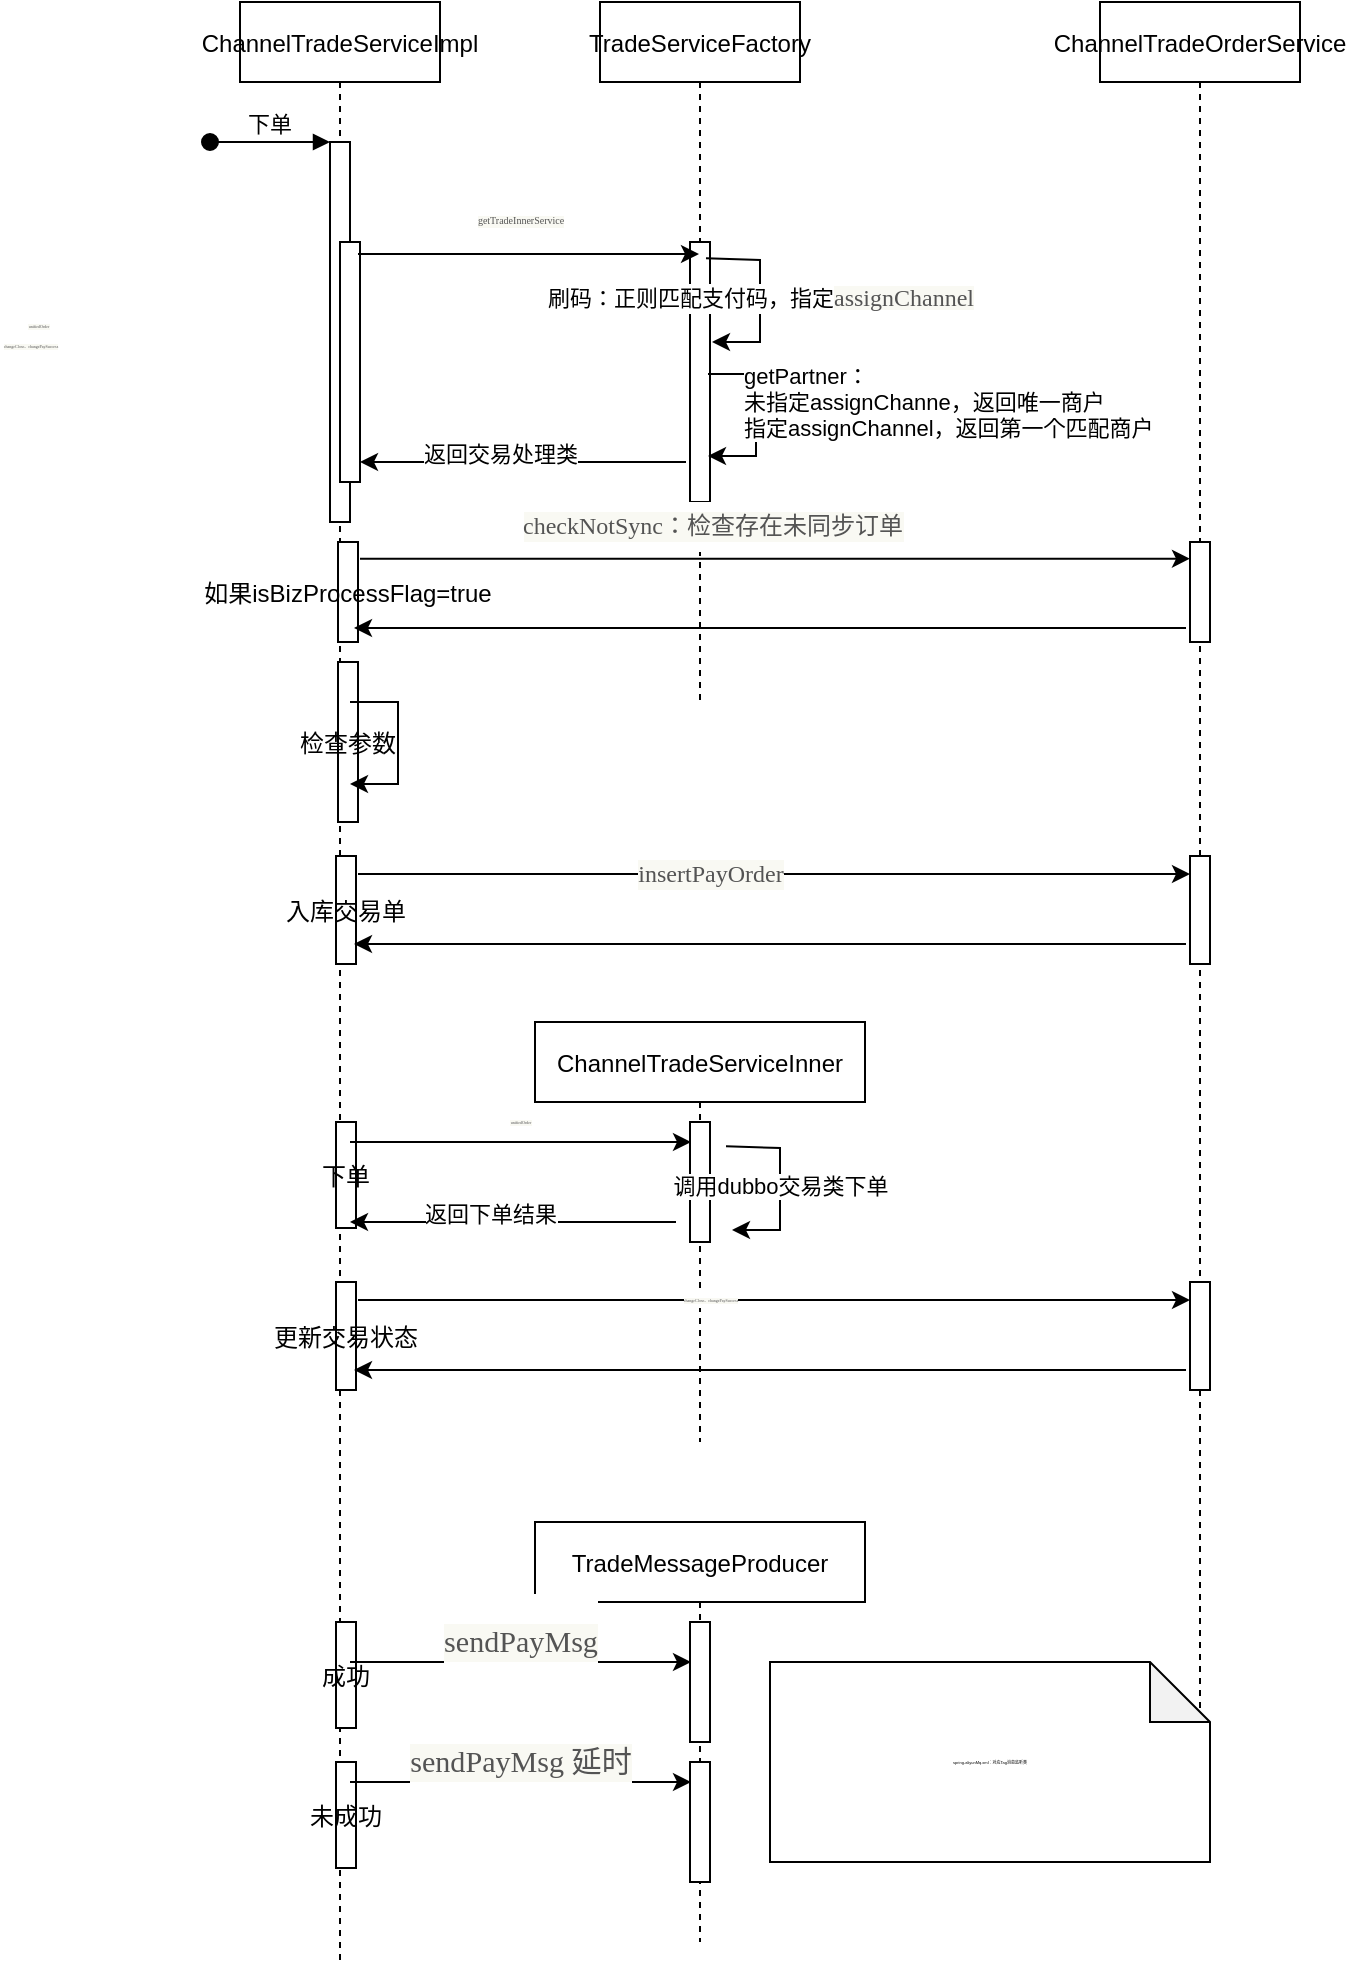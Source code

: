 <mxfile version="13.5.3" type="github">
  <diagram id="kgpKYQtTHZ0yAKxKKP6v" name="Page-1">
    <mxGraphModel dx="2272" dy="834" grid="1" gridSize="10" guides="1" tooltips="1" connect="1" arrows="1" fold="1" page="1" pageScale="1" pageWidth="850" pageHeight="1100" math="0" shadow="0">
      <root>
        <mxCell id="0" />
        <mxCell id="1" parent="0" />
        <mxCell id="3nuBFxr9cyL0pnOWT2aG-1" value="ChannelTradeServiceImpl" style="shape=umlLifeline;perimeter=lifelinePerimeter;container=1;collapsible=0;recursiveResize=0;rounded=0;shadow=0;strokeWidth=1;" parent="1" vertex="1">
          <mxGeometry x="120" y="80" width="100" height="980" as="geometry" />
        </mxCell>
        <mxCell id="3nuBFxr9cyL0pnOWT2aG-2" value="" style="points=[];perimeter=orthogonalPerimeter;rounded=0;shadow=0;strokeWidth=1;" parent="3nuBFxr9cyL0pnOWT2aG-1" vertex="1">
          <mxGeometry x="45" y="70" width="10" height="190" as="geometry" />
        </mxCell>
        <mxCell id="3nuBFxr9cyL0pnOWT2aG-3" value="下单" style="verticalAlign=bottom;startArrow=oval;endArrow=block;startSize=8;shadow=0;strokeWidth=1;" parent="3nuBFxr9cyL0pnOWT2aG-1" target="3nuBFxr9cyL0pnOWT2aG-2" edge="1">
          <mxGeometry relative="1" as="geometry">
            <mxPoint x="-15" y="70" as="sourcePoint" />
          </mxGeometry>
        </mxCell>
        <mxCell id="3nuBFxr9cyL0pnOWT2aG-4" value="" style="points=[];perimeter=orthogonalPerimeter;rounded=0;shadow=0;strokeWidth=1;" parent="3nuBFxr9cyL0pnOWT2aG-1" vertex="1">
          <mxGeometry x="50" y="120" width="10" height="120" as="geometry" />
        </mxCell>
        <mxCell id="upaiQ6j6fznPRTDWuKnX-17" value="如果isBizProcessFlag=true" style="points=[];perimeter=orthogonalPerimeter;rounded=0;shadow=0;strokeWidth=1;" vertex="1" parent="3nuBFxr9cyL0pnOWT2aG-1">
          <mxGeometry x="49" y="270" width="10" height="50" as="geometry" />
        </mxCell>
        <mxCell id="upaiQ6j6fznPRTDWuKnX-29" value="检查参数" style="points=[];perimeter=orthogonalPerimeter;rounded=0;shadow=0;strokeWidth=1;" vertex="1" parent="3nuBFxr9cyL0pnOWT2aG-1">
          <mxGeometry x="49" y="330" width="10" height="80" as="geometry" />
        </mxCell>
        <mxCell id="upaiQ6j6fznPRTDWuKnX-44" value="下单" style="points=[];perimeter=orthogonalPerimeter;rounded=0;shadow=0;strokeWidth=1;" vertex="1" parent="3nuBFxr9cyL0pnOWT2aG-1">
          <mxGeometry x="48" y="560" width="10" height="53" as="geometry" />
        </mxCell>
        <mxCell id="upaiQ6j6fznPRTDWuKnX-68" value="成功" style="points=[];perimeter=orthogonalPerimeter;rounded=0;shadow=0;strokeWidth=1;" vertex="1" parent="3nuBFxr9cyL0pnOWT2aG-1">
          <mxGeometry x="48" y="810" width="10" height="53" as="geometry" />
        </mxCell>
        <mxCell id="upaiQ6j6fznPRTDWuKnX-78" value="未成功" style="points=[];perimeter=orthogonalPerimeter;rounded=0;shadow=0;strokeWidth=1;" vertex="1" parent="3nuBFxr9cyL0pnOWT2aG-1">
          <mxGeometry x="48" y="880" width="10" height="53" as="geometry" />
        </mxCell>
        <mxCell id="3nuBFxr9cyL0pnOWT2aG-5" value="TradeServiceFactory" style="shape=umlLifeline;perimeter=lifelinePerimeter;container=1;collapsible=0;recursiveResize=0;rounded=0;shadow=0;strokeWidth=1;" parent="1" vertex="1">
          <mxGeometry x="300" y="80" width="100" height="350" as="geometry" />
        </mxCell>
        <mxCell id="3nuBFxr9cyL0pnOWT2aG-6" value="" style="points=[];perimeter=orthogonalPerimeter;rounded=0;shadow=0;strokeWidth=1;" parent="3nuBFxr9cyL0pnOWT2aG-5" vertex="1">
          <mxGeometry x="45" y="120" width="10" height="130" as="geometry" />
        </mxCell>
        <mxCell id="upaiQ6j6fznPRTDWuKnX-13" value="刷码：正则匹配支付码，指定&lt;span style=&quot;background-color: rgb(249 , 249 , 243) ; color: rgb(84 , 84 , 84) ; font-family: &amp;#34;source code pro semibold&amp;#34;&quot;&gt;&lt;font style=&quot;font-size: 12px&quot;&gt;assignChannel&lt;/font&gt;&lt;/span&gt;" style="endArrow=classic;html=1;exitX=0.53;exitY=0.497;exitDx=0;exitDy=0;exitPerimeter=0;entryX=1.1;entryY=0.645;entryDx=0;entryDy=0;entryPerimeter=0;rounded=0;" edge="1" parent="3nuBFxr9cyL0pnOWT2aG-5">
          <mxGeometry width="50" height="50" relative="1" as="geometry">
            <mxPoint x="53" y="128.1" as="sourcePoint" />
            <mxPoint x="56" y="169.95" as="targetPoint" />
            <Array as="points">
              <mxPoint x="80" y="129" />
              <mxPoint x="80" y="170" />
            </Array>
          </mxGeometry>
        </mxCell>
        <mxCell id="upaiQ6j6fznPRTDWuKnX-3" value="" style="endArrow=classic;html=1;exitX=0.9;exitY=0.15;exitDx=0;exitDy=0;exitPerimeter=0;" edge="1" parent="1">
          <mxGeometry width="50" height="50" relative="1" as="geometry">
            <mxPoint x="179" y="206" as="sourcePoint" />
            <mxPoint x="349.5" y="206" as="targetPoint" />
          </mxGeometry>
        </mxCell>
        <mxCell id="upaiQ6j6fznPRTDWuKnX-4" value="&lt;span style=&quot;color: rgba(0 , 0 , 0 , 0) ; font-family: monospace ; font-size: 0px ; background-color: rgb(248 , 249 , 250)&quot;&gt;%3CmxGraphModel%3E%3Croot%3E%3CmxCell%20id%3D%220%22%2F%3E%3CmxCell%20id%3D%221%22%20parent%3D%220%22%2F%3E%3CmxCell%20id%3D%222%22%20value%3D%22%26lt%3Bpre%20style%3D%26quot%3Bbackground-color%3A%20rgb(249%20%2C%20249%20%2C%20243)%20%3B%20color%3A%20rgb(84%20%2C%2084%20%2C%2084)%20%3B%20font-family%3A%20%26amp%3B%2334%3Bsource%20code%20pro%20semibold%26amp%3B%2334%3B%20%3B%20font-size%3A%206px%26quot%3B%26gt%3BgetTradeInnerService%26lt%3B%2Fpre%26gt%3B%22%20style%3D%22edgeLabel%3Bhtml%3D1%3Balign%3Dcenter%3BverticalAlign%3Dmiddle%3Bresizable%3D0%3Bpoints%3D%5B%5D%3B%22%20vertex%3D%221%22%20connectable%3D%220%22%20parent%3D%221%22%3E%3CmxGeometry%20x%3D%22270%22%20y%3D%22240%22%20as%3D%22geometry%22%2F%3E%3C%2FmxCell%3E%3C%2Froot%3E%3C%2FmxGraphModel%3E&lt;/span&gt;" style="edgeLabel;html=1;align=center;verticalAlign=middle;resizable=0;points=[];" vertex="1" connectable="0" parent="upaiQ6j6fznPRTDWuKnX-3">
          <mxGeometry x="-0.191" y="3" relative="1" as="geometry">
            <mxPoint as="offset" />
          </mxGeometry>
        </mxCell>
        <mxCell id="upaiQ6j6fznPRTDWuKnX-15" value="&lt;pre style=&quot;background-color: rgb(249, 249, 243); color: rgb(84, 84, 84); font-family: &amp;quot;source code pro semibold&amp;quot;; font-size: 5px;&quot;&gt;getTradeInnerService&lt;/pre&gt;" style="edgeLabel;html=1;align=center;verticalAlign=middle;resizable=0;points=[];fontSize=5;" vertex="1" connectable="0" parent="upaiQ6j6fznPRTDWuKnX-3">
          <mxGeometry x="-0.226" y="2" relative="1" as="geometry">
            <mxPoint x="15" y="-15" as="offset" />
          </mxGeometry>
        </mxCell>
        <mxCell id="upaiQ6j6fznPRTDWuKnX-6" style="edgeStyle=orthogonalEdgeStyle;rounded=0;orthogonalLoop=1;jettySize=auto;html=1;entryX=1.2;entryY=0.458;entryDx=0;entryDy=0;entryPerimeter=0;" edge="1" parent="1">
          <mxGeometry relative="1" as="geometry">
            <mxPoint x="343" y="310.0" as="sourcePoint" />
            <mxPoint x="180" y="310.0" as="targetPoint" />
          </mxGeometry>
        </mxCell>
        <mxCell id="upaiQ6j6fznPRTDWuKnX-7" value="返回交易处理类" style="edgeLabel;html=1;align=center;verticalAlign=middle;resizable=0;points=[];" vertex="1" connectable="0" parent="upaiQ6j6fznPRTDWuKnX-6">
          <mxGeometry x="0.141" y="-4" relative="1" as="geometry">
            <mxPoint as="offset" />
          </mxGeometry>
        </mxCell>
        <mxCell id="upaiQ6j6fznPRTDWuKnX-16" value="&lt;div&gt;getPartner：&lt;/div&gt;未指定assignChanne，返回唯一商户&lt;br&gt;指定assignChannel，返回第一个匹配商户" style="endArrow=classic;html=1;entryX=1.1;entryY=0.645;entryDx=0;entryDy=0;entryPerimeter=0;rounded=0;align=left;" edge="1" parent="1">
          <mxGeometry x="-0.146" y="-8" width="50" height="50" relative="1" as="geometry">
            <mxPoint x="354" y="266" as="sourcePoint" />
            <mxPoint x="354" y="306.95" as="targetPoint" />
            <Array as="points">
              <mxPoint x="378" y="266" />
              <mxPoint x="378" y="307" />
            </Array>
            <mxPoint as="offset" />
          </mxGeometry>
        </mxCell>
        <mxCell id="upaiQ6j6fznPRTDWuKnX-19" value="ChannelTradeOrderService" style="shape=umlLifeline;perimeter=lifelinePerimeter;container=1;collapsible=0;recursiveResize=0;rounded=0;shadow=0;strokeWidth=1;" vertex="1" parent="1">
          <mxGeometry x="550" y="80" width="100" height="880" as="geometry" />
        </mxCell>
        <mxCell id="upaiQ6j6fznPRTDWuKnX-23" value="" style="points=[];perimeter=orthogonalPerimeter;rounded=0;shadow=0;strokeWidth=1;" vertex="1" parent="upaiQ6j6fznPRTDWuKnX-19">
          <mxGeometry x="45" y="270" width="10" height="50" as="geometry" />
        </mxCell>
        <mxCell id="upaiQ6j6fznPRTDWuKnX-24" value="" style="endArrow=classic;html=1;exitX=1.1;exitY=0.167;exitDx=0;exitDy=0;exitPerimeter=0;" edge="1" parent="1" source="upaiQ6j6fznPRTDWuKnX-17" target="upaiQ6j6fznPRTDWuKnX-23">
          <mxGeometry width="50" height="50" relative="1" as="geometry">
            <mxPoint x="180" y="370" as="sourcePoint" />
            <mxPoint x="350.5" y="370" as="targetPoint" />
          </mxGeometry>
        </mxCell>
        <mxCell id="upaiQ6j6fznPRTDWuKnX-25" value="&lt;span style=&quot;color: rgba(0 , 0 , 0 , 0) ; font-family: monospace ; font-size: 0px ; background-color: rgb(248 , 249 , 250)&quot;&gt;%3CmxGraphModel%3E%3Croot%3E%3CmxCell%20id%3D%220%22%2F%3E%3CmxCell%20id%3D%221%22%20parent%3D%220%22%2F%3E%3CmxCell%20id%3D%222%22%20value%3D%22%26lt%3Bpre%20style%3D%26quot%3Bbackground-color%3A%20rgb(249%20%2C%20249%20%2C%20243)%20%3B%20color%3A%20rgb(84%20%2C%2084%20%2C%2084)%20%3B%20font-family%3A%20%26amp%3B%2334%3Bsource%20code%20pro%20semibold%26amp%3B%2334%3B%20%3B%20font-size%3A%206px%26quot%3B%26gt%3BgetTradeInnerService%26lt%3B%2Fpre%26gt%3B%22%20style%3D%22edgeLabel%3Bhtml%3D1%3Balign%3Dcenter%3BverticalAlign%3Dmiddle%3Bresizable%3D0%3Bpoints%3D%5B%5D%3B%22%20vertex%3D%221%22%20connectable%3D%220%22%20parent%3D%221%22%3E%3CmxGeometry%20x%3D%22270%22%20y%3D%22240%22%20as%3D%22geometry%22%2F%3E%3C%2FmxCell%3E%3C%2Froot%3E%3C%2FmxGraphModel%3E&lt;/span&gt;" style="edgeLabel;html=1;align=center;verticalAlign=middle;resizable=0;points=[];" vertex="1" connectable="0" parent="upaiQ6j6fznPRTDWuKnX-24">
          <mxGeometry x="-0.191" y="3" relative="1" as="geometry">
            <mxPoint as="offset" />
          </mxGeometry>
        </mxCell>
        <mxCell id="upaiQ6j6fznPRTDWuKnX-26" value="&lt;pre style=&quot;background-color: rgb(249 , 249 , 243) ; color: rgb(84 , 84 , 84) ; font-family: &amp;#34;source code pro semibold&amp;#34;&quot;&gt;&lt;pre style=&quot;font-family: &amp;#34;source code pro semibold&amp;#34;&quot;&gt;&lt;font style=&quot;font-size: 12px&quot;&gt;checkNotSync：检查存在未同步订单&lt;/font&gt;&lt;/pre&gt;&lt;/pre&gt;" style="edgeLabel;html=1;align=center;verticalAlign=middle;resizable=0;points=[];fontSize=5;" vertex="1" connectable="0" parent="upaiQ6j6fznPRTDWuKnX-24">
          <mxGeometry x="-0.226" y="2" relative="1" as="geometry">
            <mxPoint x="15" y="-15" as="offset" />
          </mxGeometry>
        </mxCell>
        <mxCell id="upaiQ6j6fznPRTDWuKnX-27" style="edgeStyle=orthogonalEdgeStyle;rounded=0;orthogonalLoop=1;jettySize=auto;html=1;entryX=1.2;entryY=0.458;entryDx=0;entryDy=0;entryPerimeter=0;exitX=0.1;exitY=0.778;exitDx=0;exitDy=0;exitPerimeter=0;" edge="1" parent="1">
          <mxGeometry relative="1" as="geometry">
            <mxPoint x="593" y="393.02" as="sourcePoint" />
            <mxPoint x="177" y="393" as="targetPoint" />
          </mxGeometry>
        </mxCell>
        <mxCell id="upaiQ6j6fznPRTDWuKnX-32" value="&lt;div&gt;&lt;/div&gt;" style="endArrow=classic;html=1;entryX=1.1;entryY=0.645;entryDx=0;entryDy=0;entryPerimeter=0;rounded=0;align=left;" edge="1" parent="1">
          <mxGeometry x="-0.146" y="-8" width="50" height="50" relative="1" as="geometry">
            <mxPoint x="175" y="430" as="sourcePoint" />
            <mxPoint x="175" y="470.95" as="targetPoint" />
            <Array as="points">
              <mxPoint x="199" y="430" />
              <mxPoint x="199" y="471" />
            </Array>
            <mxPoint as="offset" />
          </mxGeometry>
        </mxCell>
        <mxCell id="upaiQ6j6fznPRTDWuKnX-35" value="入库交易单" style="points=[];perimeter=orthogonalPerimeter;rounded=0;shadow=0;strokeWidth=1;" vertex="1" parent="1">
          <mxGeometry x="168" y="507" width="10" height="54" as="geometry" />
        </mxCell>
        <mxCell id="upaiQ6j6fznPRTDWuKnX-36" value="" style="points=[];perimeter=orthogonalPerimeter;rounded=0;shadow=0;strokeWidth=1;" vertex="1" parent="1">
          <mxGeometry x="595" y="507" width="10" height="54" as="geometry" />
        </mxCell>
        <mxCell id="upaiQ6j6fznPRTDWuKnX-37" value="" style="endArrow=classic;html=1;exitX=1.1;exitY=0.167;exitDx=0;exitDy=0;exitPerimeter=0;" edge="1" source="upaiQ6j6fznPRTDWuKnX-35" target="upaiQ6j6fznPRTDWuKnX-36" parent="1">
          <mxGeometry width="50" height="50" relative="1" as="geometry">
            <mxPoint x="180" y="527" as="sourcePoint" />
            <mxPoint x="350.5" y="527" as="targetPoint" />
          </mxGeometry>
        </mxCell>
        <mxCell id="upaiQ6j6fznPRTDWuKnX-38" value="&lt;span style=&quot;color: rgba(0 , 0 , 0 , 0) ; font-family: monospace ; font-size: 0px ; background-color: rgb(248 , 249 , 250)&quot;&gt;%3CmxGraphModel%3E%3Croot%3E%3CmxCell%20id%3D%220%22%2F%3E%3CmxCell%20id%3D%221%22%20parent%3D%220%22%2F%3E%3CmxCell%20id%3D%222%22%20value%3D%22%26lt%3Bpre%20style%3D%26quot%3Bbackground-color%3A%20rgb(249%20%2C%20249%20%2C%20243)%20%3B%20color%3A%20rgb(84%20%2C%2084%20%2C%2084)%20%3B%20font-family%3A%20%26amp%3B%2334%3Bsource%20code%20pro%20semibold%26amp%3B%2334%3B%20%3B%20font-size%3A%206px%26quot%3B%26gt%3BgetTradeInnerService%26lt%3B%2Fpre%26gt%3B%22%20style%3D%22edgeLabel%3Bhtml%3D1%3Balign%3Dcenter%3BverticalAlign%3Dmiddle%3Bresizable%3D0%3Bpoints%3D%5B%5D%3B%22%20vertex%3D%221%22%20connectable%3D%220%22%20parent%3D%221%22%3E%3CmxGeometry%20x%3D%22270%22%20y%3D%22240%22%20as%3D%22geometry%22%2F%3E%3C%2FmxCell%3E%3C%2Froot%3E%3C%2FmxGraphModel%3E&lt;/span&gt;" style="edgeLabel;html=1;align=center;verticalAlign=middle;resizable=0;points=[];" vertex="1" connectable="0" parent="upaiQ6j6fznPRTDWuKnX-37">
          <mxGeometry x="-0.191" y="3" relative="1" as="geometry">
            <mxPoint as="offset" />
          </mxGeometry>
        </mxCell>
        <mxCell id="upaiQ6j6fznPRTDWuKnX-39" value="&lt;pre style=&quot;background-color: rgb(249 , 249 , 243) ; color: rgb(84 , 84 , 84) ; font-family: &amp;#34;source code pro semibold&amp;#34;&quot;&gt;&lt;font style=&quot;font-size: 12px&quot;&gt;insertPayOrder&lt;/font&gt;&lt;/pre&gt;" style="edgeLabel;html=1;align=center;verticalAlign=middle;resizable=0;points=[];fontSize=5;" vertex="1" connectable="0" parent="upaiQ6j6fznPRTDWuKnX-37">
          <mxGeometry x="-0.226" y="2" relative="1" as="geometry">
            <mxPoint x="15" y="1.64" as="offset" />
          </mxGeometry>
        </mxCell>
        <mxCell id="upaiQ6j6fznPRTDWuKnX-40" style="edgeStyle=orthogonalEdgeStyle;rounded=0;orthogonalLoop=1;jettySize=auto;html=1;entryX=1.2;entryY=0.458;entryDx=0;entryDy=0;entryPerimeter=0;exitX=0.1;exitY=0.778;exitDx=0;exitDy=0;exitPerimeter=0;" edge="1" parent="1">
          <mxGeometry relative="1" as="geometry">
            <mxPoint x="593" y="551.02" as="sourcePoint" />
            <mxPoint x="177" y="551" as="targetPoint" />
          </mxGeometry>
        </mxCell>
        <mxCell id="upaiQ6j6fznPRTDWuKnX-41" value="ChannelTradeServiceInner" style="shape=umlLifeline;perimeter=lifelinePerimeter;container=1;collapsible=0;recursiveResize=0;rounded=0;shadow=0;strokeWidth=1;" vertex="1" parent="1">
          <mxGeometry x="267.5" y="590" width="165" height="210" as="geometry" />
        </mxCell>
        <mxCell id="upaiQ6j6fznPRTDWuKnX-42" value="" style="points=[];perimeter=orthogonalPerimeter;rounded=0;shadow=0;strokeWidth=1;" vertex="1" parent="upaiQ6j6fznPRTDWuKnX-41">
          <mxGeometry x="77.5" y="50" width="10" height="60" as="geometry" />
        </mxCell>
        <mxCell id="upaiQ6j6fznPRTDWuKnX-45" value="" style="endArrow=classic;html=1;exitX=0.9;exitY=0.15;exitDx=0;exitDy=0;exitPerimeter=0;" edge="1" parent="1">
          <mxGeometry width="50" height="50" relative="1" as="geometry">
            <mxPoint x="175" y="650" as="sourcePoint" />
            <mxPoint x="345.5" y="650" as="targetPoint" />
          </mxGeometry>
        </mxCell>
        <mxCell id="upaiQ6j6fznPRTDWuKnX-46" value="&lt;span style=&quot;color: rgba(0 , 0 , 0 , 0) ; font-family: monospace ; font-size: 0px ; background-color: rgb(248 , 249 , 250)&quot;&gt;%3CmxGraphModel%3E%3Croot%3E%3CmxCell%20id%3D%220%22%2F%3E%3CmxCell%20id%3D%221%22%20parent%3D%220%22%2F%3E%3CmxCell%20id%3D%222%22%20value%3D%22%26lt%3Bpre%20style%3D%26quot%3Bbackground-color%3A%20rgb(249%20%2C%20249%20%2C%20243)%20%3B%20color%3A%20rgb(84%20%2C%2084%20%2C%2084)%20%3B%20font-family%3A%20%26amp%3B%2334%3Bsource%20code%20pro%20semibold%26amp%3B%2334%3B%20%3B%20font-size%3A%206px%26quot%3B%26gt%3BgetTradeInnerService%26lt%3B%2Fpre%26gt%3B%22%20style%3D%22edgeLabel%3Bhtml%3D1%3Balign%3Dcenter%3BverticalAlign%3Dmiddle%3Bresizable%3D0%3Bpoints%3D%5B%5D%3B%22%20vertex%3D%221%22%20connectable%3D%220%22%20parent%3D%221%22%3E%3CmxGeometry%20x%3D%22270%22%20y%3D%22240%22%20as%3D%22geometry%22%2F%3E%3C%2FmxCell%3E%3C%2Froot%3E%3C%2FmxGraphModel%3E&lt;/span&gt;" style="edgeLabel;html=1;align=center;verticalAlign=middle;resizable=0;points=[];" vertex="1" connectable="0" parent="upaiQ6j6fznPRTDWuKnX-45">
          <mxGeometry x="-0.191" y="3" relative="1" as="geometry">
            <mxPoint as="offset" />
          </mxGeometry>
        </mxCell>
        <mxCell id="upaiQ6j6fznPRTDWuKnX-47" value="&lt;pre style=&quot;background-color: rgb(249, 249, 243); color: rgb(84, 84, 84); font-family: &amp;quot;source code pro semibold&amp;quot;; font-size: 2px;&quot;&gt;&lt;pre style=&quot;font-family: &amp;quot;source code pro semibold&amp;quot;; font-size: 2px;&quot;&gt;unifiedOrder&lt;/pre&gt;&lt;/pre&gt;" style="edgeLabel;html=1;align=center;verticalAlign=middle;resizable=0;points=[];fontSize=2;" vertex="1" connectable="0" parent="upaiQ6j6fznPRTDWuKnX-45">
          <mxGeometry x="-0.226" y="2" relative="1" as="geometry">
            <mxPoint x="19" y="-8" as="offset" />
          </mxGeometry>
        </mxCell>
        <mxCell id="upaiQ6j6fznPRTDWuKnX-50" value="调用dubbo交易类下单" style="endArrow=classic;html=1;exitX=0.53;exitY=0.497;exitDx=0;exitDy=0;exitPerimeter=0;entryX=1.1;entryY=0.645;entryDx=0;entryDy=0;entryPerimeter=0;rounded=0;" edge="1" parent="1">
          <mxGeometry width="50" height="50" relative="1" as="geometry">
            <mxPoint x="363" y="652.1" as="sourcePoint" />
            <mxPoint x="366" y="693.95" as="targetPoint" />
            <Array as="points">
              <mxPoint x="390" y="653" />
              <mxPoint x="390" y="694" />
            </Array>
          </mxGeometry>
        </mxCell>
        <mxCell id="upaiQ6j6fznPRTDWuKnX-51" style="edgeStyle=orthogonalEdgeStyle;rounded=0;orthogonalLoop=1;jettySize=auto;html=1;entryX=1.2;entryY=0.458;entryDx=0;entryDy=0;entryPerimeter=0;" edge="1" parent="1">
          <mxGeometry relative="1" as="geometry">
            <mxPoint x="338" y="690" as="sourcePoint" />
            <mxPoint x="175" y="690" as="targetPoint" />
          </mxGeometry>
        </mxCell>
        <mxCell id="upaiQ6j6fznPRTDWuKnX-52" value="返回下单结果" style="edgeLabel;html=1;align=center;verticalAlign=middle;resizable=0;points=[];" vertex="1" connectable="0" parent="upaiQ6j6fznPRTDWuKnX-51">
          <mxGeometry x="0.141" y="-4" relative="1" as="geometry">
            <mxPoint as="offset" />
          </mxGeometry>
        </mxCell>
        <mxCell id="upaiQ6j6fznPRTDWuKnX-53" value="更新交易状态" style="points=[];perimeter=orthogonalPerimeter;rounded=0;shadow=0;strokeWidth=1;" vertex="1" parent="1">
          <mxGeometry x="168" y="720" width="10" height="54" as="geometry" />
        </mxCell>
        <mxCell id="upaiQ6j6fznPRTDWuKnX-54" value="" style="points=[];perimeter=orthogonalPerimeter;rounded=0;shadow=0;strokeWidth=1;" vertex="1" parent="1">
          <mxGeometry x="595" y="720" width="10" height="54" as="geometry" />
        </mxCell>
        <mxCell id="upaiQ6j6fznPRTDWuKnX-55" value="" style="endArrow=classic;html=1;exitX=1.1;exitY=0.167;exitDx=0;exitDy=0;exitPerimeter=0;" edge="1" source="upaiQ6j6fznPRTDWuKnX-53" target="upaiQ6j6fznPRTDWuKnX-54" parent="1">
          <mxGeometry width="50" height="50" relative="1" as="geometry">
            <mxPoint x="180" y="740" as="sourcePoint" />
            <mxPoint x="350.5" y="740" as="targetPoint" />
          </mxGeometry>
        </mxCell>
        <mxCell id="upaiQ6j6fznPRTDWuKnX-56" value="&lt;span style=&quot;color: rgba(0 , 0 , 0 , 0) ; font-family: monospace ; font-size: 0px ; background-color: rgb(248 , 249 , 250)&quot;&gt;%3CmxGraphModel%3E%3Croot%3E%3CmxCell%20id%3D%220%22%2F%3E%3CmxCell%20id%3D%221%22%20parent%3D%220%22%2F%3E%3CmxCell%20id%3D%222%22%20value%3D%22%26lt%3Bpre%20style%3D%26quot%3Bbackground-color%3A%20rgb(249%20%2C%20249%20%2C%20243)%20%3B%20color%3A%20rgb(84%20%2C%2084%20%2C%2084)%20%3B%20font-family%3A%20%26amp%3B%2334%3Bsource%20code%20pro%20semibold%26amp%3B%2334%3B%20%3B%20font-size%3A%206px%26quot%3B%26gt%3BgetTradeInnerService%26lt%3B%2Fpre%26gt%3B%22%20style%3D%22edgeLabel%3Bhtml%3D1%3Balign%3Dcenter%3BverticalAlign%3Dmiddle%3Bresizable%3D0%3Bpoints%3D%5B%5D%3B%22%20vertex%3D%221%22%20connectable%3D%220%22%20parent%3D%221%22%3E%3CmxGeometry%20x%3D%22270%22%20y%3D%22240%22%20as%3D%22geometry%22%2F%3E%3C%2FmxCell%3E%3C%2Froot%3E%3C%2FmxGraphModel%3E&lt;/span&gt;" style="edgeLabel;html=1;align=center;verticalAlign=middle;resizable=0;points=[];" vertex="1" connectable="0" parent="upaiQ6j6fznPRTDWuKnX-55">
          <mxGeometry x="-0.191" y="3" relative="1" as="geometry">
            <mxPoint as="offset" />
          </mxGeometry>
        </mxCell>
        <mxCell id="upaiQ6j6fznPRTDWuKnX-57" value="&lt;pre style=&quot;background-color: rgb(249, 249, 243); color: rgb(84, 84, 84); font-family: &amp;quot;source code pro semibold&amp;quot;; font-size: 2px;&quot;&gt;&lt;pre style=&quot;font-family: &amp;quot;source code pro semibold&amp;quot;; font-size: 2px;&quot;&gt;changeClose、changePaySuccess&lt;/pre&gt;&lt;/pre&gt;" style="edgeLabel;html=1;align=center;verticalAlign=middle;resizable=0;points=[];fontSize=2;" vertex="1" connectable="0" parent="upaiQ6j6fznPRTDWuKnX-55">
          <mxGeometry x="-0.226" y="2" relative="1" as="geometry">
            <mxPoint x="15" y="1.64" as="offset" />
          </mxGeometry>
        </mxCell>
        <mxCell id="upaiQ6j6fznPRTDWuKnX-58" style="edgeStyle=orthogonalEdgeStyle;rounded=0;orthogonalLoop=1;jettySize=auto;html=1;entryX=1.2;entryY=0.458;entryDx=0;entryDy=0;entryPerimeter=0;exitX=0.1;exitY=0.778;exitDx=0;exitDy=0;exitPerimeter=0;" edge="1" parent="1">
          <mxGeometry relative="1" as="geometry">
            <mxPoint x="593" y="764.02" as="sourcePoint" />
            <mxPoint x="177" y="764" as="targetPoint" />
          </mxGeometry>
        </mxCell>
        <mxCell id="upaiQ6j6fznPRTDWuKnX-59" value="TradeMessageProducer" style="shape=umlLifeline;perimeter=lifelinePerimeter;container=1;collapsible=0;recursiveResize=0;rounded=0;shadow=0;strokeWidth=1;" vertex="1" parent="1">
          <mxGeometry x="267.5" y="840" width="165" height="210" as="geometry" />
        </mxCell>
        <mxCell id="upaiQ6j6fznPRTDWuKnX-60" value="" style="points=[];perimeter=orthogonalPerimeter;rounded=0;shadow=0;strokeWidth=1;" vertex="1" parent="upaiQ6j6fznPRTDWuKnX-59">
          <mxGeometry x="77.5" y="50" width="10" height="60" as="geometry" />
        </mxCell>
        <mxCell id="upaiQ6j6fznPRTDWuKnX-79" value="" style="points=[];perimeter=orthogonalPerimeter;rounded=0;shadow=0;strokeWidth=1;" vertex="1" parent="upaiQ6j6fznPRTDWuKnX-59">
          <mxGeometry x="77.5" y="120" width="10" height="60" as="geometry" />
        </mxCell>
        <mxCell id="upaiQ6j6fznPRTDWuKnX-61" value="&lt;pre style=&quot;background-color: rgb(249, 249, 243); color: rgb(84, 84, 84); font-family: &amp;quot;source code pro semibold&amp;quot;; font-size: 2px;&quot;&gt;&lt;pre style=&quot;font-family: &amp;quot;source code pro semibold&amp;quot;; font-size: 2px;&quot;&gt;unifiedOrder&lt;/pre&gt;&lt;/pre&gt;" style="edgeLabel;html=1;align=center;verticalAlign=middle;resizable=0;points=[];fontSize=2;" vertex="1" connectable="0" parent="1">
          <mxGeometry x="-0.226" y="2" relative="1" as="geometry">
            <mxPoint x="19" y="242" as="offset" />
          </mxGeometry>
        </mxCell>
        <mxCell id="upaiQ6j6fznPRTDWuKnX-63" value="&lt;span style=&quot;color: rgba(0 , 0 , 0 , 0) ; font-family: monospace ; font-size: 0px ; background-color: rgb(248 , 249 , 250)&quot;&gt;%3CmxGraphModel%3E%3Croot%3E%3CmxCell%20id%3D%220%22%2F%3E%3CmxCell%20id%3D%221%22%20parent%3D%220%22%2F%3E%3CmxCell%20id%3D%222%22%20value%3D%22%26lt%3Bpre%20style%3D%26quot%3Bbackground-color%3A%20rgb(249%20%2C%20249%20%2C%20243)%20%3B%20color%3A%20rgb(84%20%2C%2084%20%2C%2084)%20%3B%20font-family%3A%20%26amp%3B%2334%3Bsource%20code%20pro%20semibold%26amp%3B%2334%3B%20%3B%20font-size%3A%206px%26quot%3B%26gt%3BgetTradeInnerService%26lt%3B%2Fpre%26gt%3B%22%20style%3D%22edgeLabel%3Bhtml%3D1%3Balign%3Dcenter%3BverticalAlign%3Dmiddle%3Bresizable%3D0%3Bpoints%3D%5B%5D%3B%22%20vertex%3D%221%22%20connectable%3D%220%22%20parent%3D%221%22%3E%3CmxGeometry%20x%3D%22270%22%20y%3D%22240%22%20as%3D%22geometry%22%2F%3E%3C%2FmxCell%3E%3C%2Froot%3E%3C%2FmxGraphModel%3E&lt;/span&gt;" style="edgeLabel;html=1;align=center;verticalAlign=middle;resizable=0;points=[];" vertex="1" connectable="0" parent="1">
          <mxGeometry x="-0.191" y="3" relative="1" as="geometry">
            <mxPoint y="250" as="offset" />
          </mxGeometry>
        </mxCell>
        <mxCell id="upaiQ6j6fznPRTDWuKnX-64" value="&lt;pre style=&quot;background-color: rgb(249, 249, 243); color: rgb(84, 84, 84); font-family: &amp;quot;source code pro semibold&amp;quot;; font-size: 2px;&quot;&gt;&lt;pre style=&quot;font-family: &amp;quot;source code pro semibold&amp;quot;; font-size: 2px;&quot;&gt;changeClose、changePaySuccess&lt;/pre&gt;&lt;/pre&gt;" style="edgeLabel;html=1;align=center;verticalAlign=middle;resizable=0;points=[];fontSize=2;" vertex="1" connectable="0" parent="1">
          <mxGeometry x="-0.226" y="2" relative="1" as="geometry">
            <mxPoint x="15" y="251.64" as="offset" />
          </mxGeometry>
        </mxCell>
        <mxCell id="upaiQ6j6fznPRTDWuKnX-65" value="" style="endArrow=classic;html=1;exitX=0.9;exitY=0.15;exitDx=0;exitDy=0;exitPerimeter=0;" edge="1" parent="1">
          <mxGeometry width="50" height="50" relative="1" as="geometry">
            <mxPoint x="175" y="910" as="sourcePoint" />
            <mxPoint x="345.5" y="910" as="targetPoint" />
          </mxGeometry>
        </mxCell>
        <mxCell id="upaiQ6j6fznPRTDWuKnX-66" value="&lt;span style=&quot;color: rgba(0 , 0 , 0 , 0) ; font-family: monospace ; font-size: 0px ; background-color: rgb(248 , 249 , 250)&quot;&gt;%3CmxGraphModel%3E%3Croot%3E%3CmxCell%20id%3D%220%22%2F%3E%3CmxCell%20id%3D%221%22%20parent%3D%220%22%2F%3E%3CmxCell%20id%3D%222%22%20value%3D%22%26lt%3Bpre%20style%3D%26quot%3Bbackground-color%3A%20rgb(249%20%2C%20249%20%2C%20243)%20%3B%20color%3A%20rgb(84%20%2C%2084%20%2C%2084)%20%3B%20font-family%3A%20%26amp%3B%2334%3Bsource%20code%20pro%20semibold%26amp%3B%2334%3B%20%3B%20font-size%3A%206px%26quot%3B%26gt%3BgetTradeInnerService%26lt%3B%2Fpre%26gt%3B%22%20style%3D%22edgeLabel%3Bhtml%3D1%3Balign%3Dcenter%3BverticalAlign%3Dmiddle%3Bresizable%3D0%3Bpoints%3D%5B%5D%3B%22%20vertex%3D%221%22%20connectable%3D%220%22%20parent%3D%221%22%3E%3CmxGeometry%20x%3D%22270%22%20y%3D%22240%22%20as%3D%22geometry%22%2F%3E%3C%2FmxCell%3E%3C%2Froot%3E%3C%2FmxGraphModel%3E&lt;/span&gt;" style="edgeLabel;html=1;align=center;verticalAlign=middle;resizable=0;points=[];" vertex="1" connectable="0" parent="upaiQ6j6fznPRTDWuKnX-65">
          <mxGeometry x="-0.191" y="3" relative="1" as="geometry">
            <mxPoint as="offset" />
          </mxGeometry>
        </mxCell>
        <mxCell id="upaiQ6j6fznPRTDWuKnX-67" value="&lt;pre style=&quot;background-color: rgb(249 , 249 , 243) ; color: rgb(84 , 84 , 84) ; font-family: &amp;#34;source code pro semibold&amp;#34; ; font-size: 2px&quot;&gt;&lt;pre style=&quot;font-family: &amp;#34;source code pro semibold&amp;#34; ; font-size: 2px&quot;&gt;&lt;pre style=&quot;font-family: &amp;#34;source code pro semibold&amp;#34; ; font-size: 11.3pt&quot;&gt;sendPayMsg&lt;/pre&gt;&lt;/pre&gt;&lt;/pre&gt;" style="edgeLabel;html=1;align=center;verticalAlign=middle;resizable=0;points=[];fontSize=2;" vertex="1" connectable="0" parent="upaiQ6j6fznPRTDWuKnX-65">
          <mxGeometry x="-0.226" y="2" relative="1" as="geometry">
            <mxPoint x="19" y="-8" as="offset" />
          </mxGeometry>
        </mxCell>
        <mxCell id="upaiQ6j6fznPRTDWuKnX-80" value="" style="endArrow=classic;html=1;exitX=0.9;exitY=0.15;exitDx=0;exitDy=0;exitPerimeter=0;" edge="1" parent="1">
          <mxGeometry width="50" height="50" relative="1" as="geometry">
            <mxPoint x="175" y="970" as="sourcePoint" />
            <mxPoint x="345.5" y="970" as="targetPoint" />
          </mxGeometry>
        </mxCell>
        <mxCell id="upaiQ6j6fznPRTDWuKnX-81" value="&lt;span style=&quot;color: rgba(0 , 0 , 0 , 0) ; font-family: monospace ; font-size: 0px ; background-color: rgb(248 , 249 , 250)&quot;&gt;%3CmxGraphModel%3E%3Croot%3E%3CmxCell%20id%3D%220%22%2F%3E%3CmxCell%20id%3D%221%22%20parent%3D%220%22%2F%3E%3CmxCell%20id%3D%222%22%20value%3D%22%26lt%3Bpre%20style%3D%26quot%3Bbackground-color%3A%20rgb(249%20%2C%20249%20%2C%20243)%20%3B%20color%3A%20rgb(84%20%2C%2084%20%2C%2084)%20%3B%20font-family%3A%20%26amp%3B%2334%3Bsource%20code%20pro%20semibold%26amp%3B%2334%3B%20%3B%20font-size%3A%206px%26quot%3B%26gt%3BgetTradeInnerService%26lt%3B%2Fpre%26gt%3B%22%20style%3D%22edgeLabel%3Bhtml%3D1%3Balign%3Dcenter%3BverticalAlign%3Dmiddle%3Bresizable%3D0%3Bpoints%3D%5B%5D%3B%22%20vertex%3D%221%22%20connectable%3D%220%22%20parent%3D%221%22%3E%3CmxGeometry%20x%3D%22270%22%20y%3D%22240%22%20as%3D%22geometry%22%2F%3E%3C%2FmxCell%3E%3C%2Froot%3E%3C%2FmxGraphModel%3E&lt;/span&gt;" style="edgeLabel;html=1;align=center;verticalAlign=middle;resizable=0;points=[];" vertex="1" connectable="0" parent="upaiQ6j6fznPRTDWuKnX-80">
          <mxGeometry x="-0.191" y="3" relative="1" as="geometry">
            <mxPoint as="offset" />
          </mxGeometry>
        </mxCell>
        <mxCell id="upaiQ6j6fznPRTDWuKnX-82" value="&lt;pre style=&quot;background-color: rgb(249 , 249 , 243) ; color: rgb(84 , 84 , 84) ; font-family: &amp;#34;source code pro semibold&amp;#34; ; font-size: 2px&quot;&gt;&lt;pre style=&quot;font-family: &amp;#34;source code pro semibold&amp;#34; ; font-size: 2px&quot;&gt;&lt;pre style=&quot;font-family: &amp;#34;source code pro semibold&amp;#34; ; font-size: 11.3pt&quot;&gt;sendPayMsg 延时&lt;/pre&gt;&lt;/pre&gt;&lt;/pre&gt;" style="edgeLabel;html=1;align=center;verticalAlign=middle;resizable=0;points=[];fontSize=2;" vertex="1" connectable="0" parent="upaiQ6j6fznPRTDWuKnX-80">
          <mxGeometry x="-0.226" y="2" relative="1" as="geometry">
            <mxPoint x="19" y="-8" as="offset" />
          </mxGeometry>
        </mxCell>
        <UserObject label="&lt;span style=&quot;font-size: 2px&quot;&gt;spring-aliyunMq.xml：对应Tag消息监听类&lt;/span&gt;" link="spring-aliyunMq.xml" id="upaiQ6j6fznPRTDWuKnX-83">
          <mxCell style="shape=note;whiteSpace=wrap;html=1;backgroundOutline=1;darkOpacity=0.05;fontSize=2;" vertex="1" parent="1">
            <mxGeometry x="385" y="910" width="220" height="100" as="geometry" />
          </mxCell>
        </UserObject>
      </root>
    </mxGraphModel>
  </diagram>
</mxfile>
